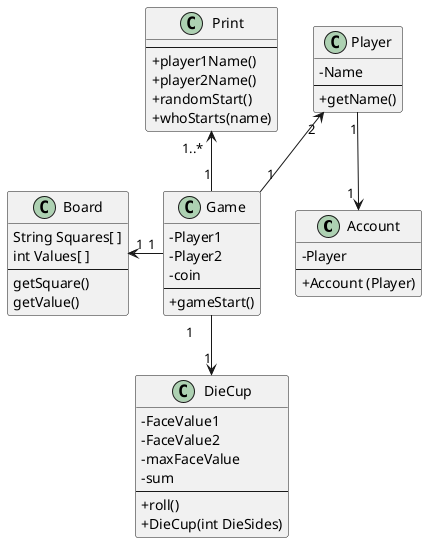 @startuml
'https://plantuml.com/class-diagram
skinparam classAttributeIconSize 0
class Account {
- Player
----
+ Account (Player)
}

class Player {
-Name
----
+getName()
}
class DieCup {
- FaceValue1
- FaceValue2
- maxFaceValue
- sum
----
+roll()
+DieCup(int DieSides)
}
class Print {
----
+player1Name()
+player2Name()
+randomStart()
+whoStarts(name)
}

class Game {
-Player1
-Player2
-coin
----
+gameStart()
}
class Board{
String Squares[ ]
int Values[ ]
----
getSquare()
getValue()
}

Print "1..*  "<-- "1"Game
Game "1     " --> "1"DieCup
Player "1" --> "1 "Account
Board "1" <- "1" Game
Player "2 " <-- "1  "Game

@enduml
